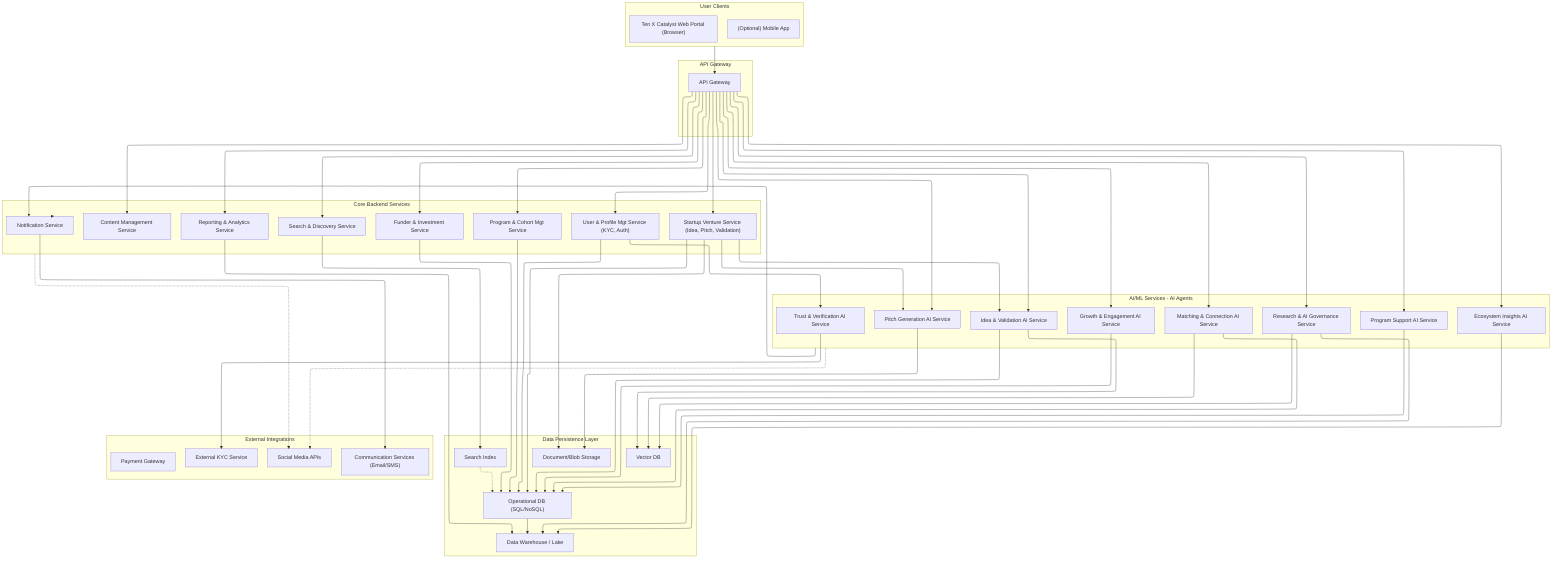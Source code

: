---
config:
  layout: elk
---
flowchart TD
 subgraph UserClients["User Clients"]
        WebPortal["Ten X Catalyst Web Portal (Browser)"]
        MobileApp["(Optional) Mobile App"]
  end
 subgraph APIGateway["API Gateway"]
        APIG["API Gateway"]
  end
 subgraph CoreServices["Core Backend Services"]
        UserService["User & Profile Mgt Service (KYC, Auth)"]
        VentureService["Startup Venture Service (Idea, Pitch, Validation)"]
        FunderService["Funder & Investment Service"]
        ProgramService["Program & Cohort Mgt Service"]
        NotificationService["Notification Service"]
        SearchService["Search & Discovery Service"]
        ContentService["Content Management Service"]
        ReportingService["Reporting & Analytics Service"]
  end
 subgraph AIServices["AI/ML Services - AI Agents"]
        IdeaAIService["Idea & Validation AI Service"]
        PitchAIService["Pitch Generation AI Service"]
        TrustAIService["Trust & Verification AI Service"]
        GrowthAIService["Growth & Engagement AI Service"]
        MatchAIService["Matching & Connection AI Service"]
        ProgramSupportAIService["Program Support AI Service"]
        EcosystemAIService["Ecosystem Insights AI Service"]
        ResearchAIService["Research & AI Governance Service"]
  end
 subgraph DataStores["Data Persistence Layer"]
        OperationalDB["Operational DB (SQL/NoSQL)"]
        VectorDB["Vector DB"]
        BlobStorage["Document/Blob Storage"]
        DataWarehouse["Data Warehouse / Lake"]
        SearchIndex["Search Index"]
  end
 subgraph ExternalIntegrations["External Integrations"]
        KYCService["External KYC Service"]
        PaymentSvc["Payment Gateway"]
        SocialAPIs["Social Media APIs"]
        CommSvc["Communication Services (Email/SMS)"]
  end
    UserClients --> APIG
    APIG --> UserService & VentureService & FunderService & ProgramService & SearchService & ContentService & ReportingService & IdeaAIService & PitchAIService & GrowthAIService & MatchAIService & ProgramSupportAIService & EcosystemAIService & ResearchAIService
    UserService --> OperationalDB & TrustAIService
    TrustAIService --> KYCService
    VentureService --> OperationalDB & BlobStorage & IdeaAIService & PitchAIService
    FunderService --> OperationalDB
    ProgramService --> OperationalDB
    SearchService --> SearchIndex
    ReportingService --> DataWarehouse
    IdeaAIService --> OperationalDB & VectorDB
    PitchAIService --> BlobStorage
    GrowthAIService --> OperationalDB
    MatchAIService --> OperationalDB & VectorDB
    ProgramSupportAIService --> OperationalDB
    EcosystemAIService --> DataWarehouse
    ResearchAIService --> DataWarehouse & VectorDB
    OperationalDB --> DataWarehouse
    SearchIndex -.-> OperationalDB
    CoreServices --> NotificationService
    AIServices --> NotificationService
    NotificationService --> CommSvc
    CoreServices -.-> SocialAPIs
    AIServices -.-> SocialAPIs